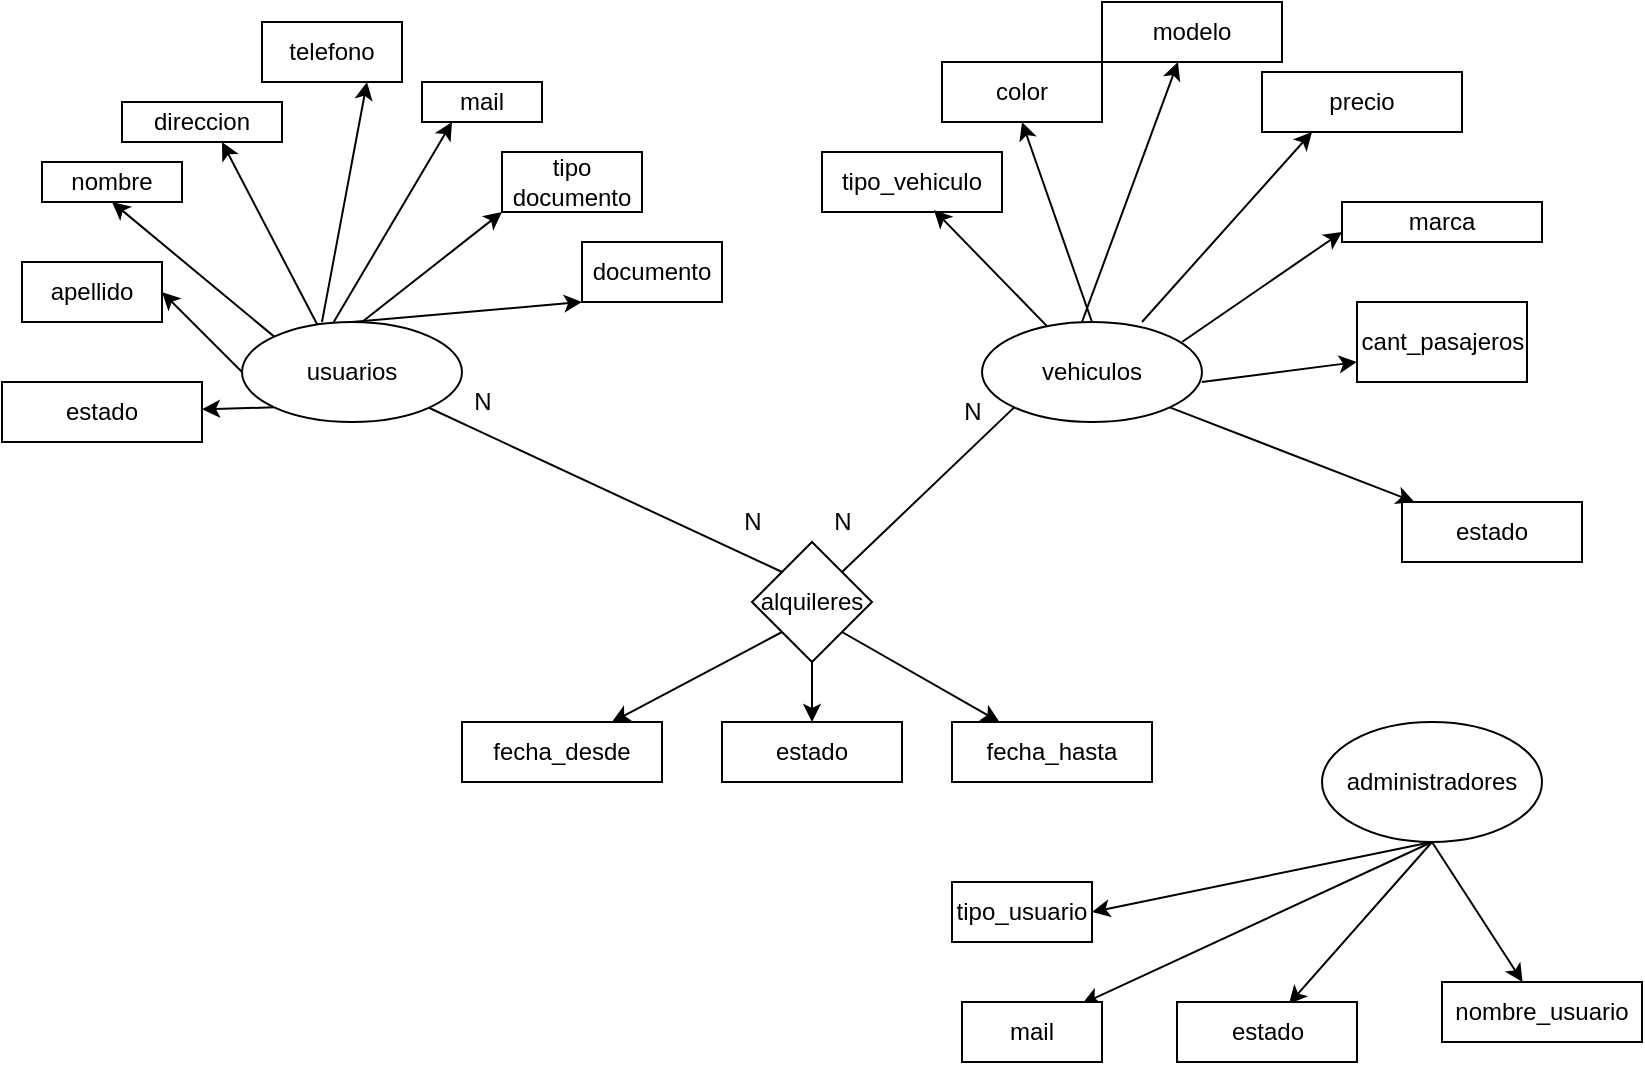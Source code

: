 <mxfile>
    <diagram id="JPYE355bd9n-rST8TX36" name="Página-1">
        <mxGraphModel dx="1072" dy="480" grid="1" gridSize="10" guides="1" tooltips="1" connect="1" arrows="1" fold="1" page="1" pageScale="1" pageWidth="827" pageHeight="1169" math="0" shadow="0">
            <root>
                <mxCell id="0"/>
                <mxCell id="1" parent="0"/>
                <mxCell id="59" style="edgeStyle=none;html=1;exitX=0;exitY=0.5;exitDx=0;exitDy=0;entryX=1;entryY=0.5;entryDx=0;entryDy=0;" parent="1" source="2" target="58" edge="1">
                    <mxGeometry relative="1" as="geometry"/>
                </mxCell>
                <mxCell id="61" style="edgeStyle=none;html=1;exitX=0;exitY=1;exitDx=0;exitDy=0;" parent="1" source="2" target="60" edge="1">
                    <mxGeometry relative="1" as="geometry"/>
                </mxCell>
                <mxCell id="2" value="usuarios" style="ellipse;whiteSpace=wrap;html=1;" parent="1" vertex="1">
                    <mxGeometry x="120" y="160" width="110" height="50" as="geometry"/>
                </mxCell>
                <mxCell id="3" value="documento" style="rounded=0;whiteSpace=wrap;html=1;" parent="1" vertex="1">
                    <mxGeometry x="290" y="120" width="70" height="30" as="geometry"/>
                </mxCell>
                <mxCell id="4" value="tipo documento" style="rounded=0;whiteSpace=wrap;html=1;" parent="1" vertex="1">
                    <mxGeometry x="250" y="75" width="70" height="30" as="geometry"/>
                </mxCell>
                <mxCell id="5" value="mail" style="rounded=0;whiteSpace=wrap;html=1;" parent="1" vertex="1">
                    <mxGeometry x="210" y="40" width="60" height="20" as="geometry"/>
                </mxCell>
                <mxCell id="6" value="telefono" style="rounded=0;whiteSpace=wrap;html=1;" parent="1" vertex="1">
                    <mxGeometry x="130" y="10" width="70" height="30" as="geometry"/>
                </mxCell>
                <mxCell id="7" value="direccion" style="rounded=0;whiteSpace=wrap;html=1;" parent="1" vertex="1">
                    <mxGeometry x="60" y="50" width="80" height="20" as="geometry"/>
                </mxCell>
                <mxCell id="8" value="nombre" style="rounded=0;whiteSpace=wrap;html=1;" parent="1" vertex="1">
                    <mxGeometry x="20" y="80" width="70" height="20" as="geometry"/>
                </mxCell>
                <mxCell id="9" value="" style="endArrow=classic;html=1;exitX=0.5;exitY=0;exitDx=0;exitDy=0;" parent="1" source="2" edge="1">
                    <mxGeometry width="50" height="50" relative="1" as="geometry">
                        <mxPoint x="240" y="200" as="sourcePoint"/>
                        <mxPoint x="290" y="150" as="targetPoint"/>
                        <Array as="points"/>
                    </mxGeometry>
                </mxCell>
                <mxCell id="10" value="" style="endArrow=classic;html=1;" parent="1" edge="1">
                    <mxGeometry width="50" height="50" relative="1" as="geometry">
                        <mxPoint x="180" y="160" as="sourcePoint"/>
                        <mxPoint x="250" y="105" as="targetPoint"/>
                    </mxGeometry>
                </mxCell>
                <mxCell id="11" value="" style="endArrow=classic;html=1;entryX=0.5;entryY=1;entryDx=0;entryDy=0;exitX=0;exitY=0;exitDx=0;exitDy=0;" parent="1" source="2" target="8" edge="1">
                    <mxGeometry width="50" height="50" relative="1" as="geometry">
                        <mxPoint x="490" y="430" as="sourcePoint"/>
                        <mxPoint x="540" y="380" as="targetPoint"/>
                    </mxGeometry>
                </mxCell>
                <mxCell id="12" value="" style="endArrow=classic;html=1;entryX=0.625;entryY=1;entryDx=0;entryDy=0;entryPerimeter=0;exitX=0.342;exitY=0.025;exitDx=0;exitDy=0;exitPerimeter=0;" parent="1" source="2" target="7" edge="1">
                    <mxGeometry width="50" height="50" relative="1" as="geometry">
                        <mxPoint x="40" y="240" as="sourcePoint"/>
                        <mxPoint x="90" y="190" as="targetPoint"/>
                    </mxGeometry>
                </mxCell>
                <mxCell id="13" value="" style="endArrow=classic;html=1;entryX=0.75;entryY=1;entryDx=0;entryDy=0;" parent="1" target="6" edge="1">
                    <mxGeometry width="50" height="50" relative="1" as="geometry">
                        <mxPoint x="160" y="160" as="sourcePoint"/>
                        <mxPoint x="210" y="110" as="targetPoint"/>
                    </mxGeometry>
                </mxCell>
                <mxCell id="14" value="" style="endArrow=classic;html=1;entryX=0.25;entryY=1;entryDx=0;entryDy=0;exitX=0.417;exitY=0;exitDx=0;exitDy=0;exitPerimeter=0;" parent="1" source="2" target="5" edge="1">
                    <mxGeometry width="50" height="50" relative="1" as="geometry">
                        <mxPoint x="180" y="160" as="sourcePoint"/>
                        <mxPoint x="230" y="110" as="targetPoint"/>
                    </mxGeometry>
                </mxCell>
                <mxCell id="63" style="edgeStyle=none;html=1;exitX=1;exitY=1;exitDx=0;exitDy=0;" parent="1" source="15" target="62" edge="1">
                    <mxGeometry relative="1" as="geometry"/>
                </mxCell>
                <mxCell id="15" value="vehiculos" style="ellipse;whiteSpace=wrap;html=1;" parent="1" vertex="1">
                    <mxGeometry x="490" y="160" width="110" height="50" as="geometry"/>
                </mxCell>
                <mxCell id="16" value="tipo_vehiculo" style="rounded=0;whiteSpace=wrap;html=1;" parent="1" vertex="1">
                    <mxGeometry x="410" y="75" width="90" height="30" as="geometry"/>
                </mxCell>
                <mxCell id="17" value="color" style="rounded=0;whiteSpace=wrap;html=1;" parent="1" vertex="1">
                    <mxGeometry x="470" y="30" width="80" height="30" as="geometry"/>
                </mxCell>
                <mxCell id="18" value="marca" style="rounded=0;whiteSpace=wrap;html=1;" parent="1" vertex="1">
                    <mxGeometry x="670" y="100" width="100" height="20" as="geometry"/>
                </mxCell>
                <mxCell id="19" value="cant_pasajeros" style="rounded=0;whiteSpace=wrap;html=1;" parent="1" vertex="1">
                    <mxGeometry x="677.5" y="150" width="85" height="40" as="geometry"/>
                </mxCell>
                <mxCell id="20" value="modelo" style="rounded=0;whiteSpace=wrap;html=1;" parent="1" vertex="1">
                    <mxGeometry x="550" width="90" height="30" as="geometry"/>
                </mxCell>
                <mxCell id="21" value="precio" style="rounded=0;whiteSpace=wrap;html=1;" parent="1" vertex="1">
                    <mxGeometry x="630" y="35" width="100" height="30" as="geometry"/>
                </mxCell>
                <mxCell id="25" value="" style="endArrow=classic;html=1;entryX=0.25;entryY=1;entryDx=0;entryDy=0;" parent="1" target="21" edge="1">
                    <mxGeometry width="50" height="50" relative="1" as="geometry">
                        <mxPoint x="570" y="160" as="sourcePoint"/>
                        <mxPoint x="620" y="110" as="targetPoint"/>
                    </mxGeometry>
                </mxCell>
                <mxCell id="26" value="" style="endArrow=classic;html=1;entryX=0.422;entryY=1;entryDx=0;entryDy=0;entryPerimeter=0;" parent="1" target="20" edge="1">
                    <mxGeometry width="50" height="50" relative="1" as="geometry">
                        <mxPoint x="540" y="160" as="sourcePoint"/>
                        <mxPoint x="590" y="110" as="targetPoint"/>
                    </mxGeometry>
                </mxCell>
                <mxCell id="27" value="" style="endArrow=classic;html=1;entryX=0.5;entryY=1;entryDx=0;entryDy=0;exitX=0.5;exitY=0;exitDx=0;exitDy=0;" parent="1" source="15" target="17" edge="1">
                    <mxGeometry width="50" height="50" relative="1" as="geometry">
                        <mxPoint x="540" y="150" as="sourcePoint"/>
                        <mxPoint x="550" y="120" as="targetPoint"/>
                    </mxGeometry>
                </mxCell>
                <mxCell id="28" value="" style="endArrow=classic;html=1;entryX=0.622;entryY=0.967;entryDx=0;entryDy=0;entryPerimeter=0;" parent="1" source="15" target="16" edge="1">
                    <mxGeometry width="50" height="50" relative="1" as="geometry">
                        <mxPoint x="470" y="210" as="sourcePoint"/>
                        <mxPoint x="520" y="160" as="targetPoint"/>
                    </mxGeometry>
                </mxCell>
                <mxCell id="29" value="" style="endArrow=classic;html=1;entryX=0;entryY=0.75;entryDx=0;entryDy=0;" parent="1" target="18" edge="1">
                    <mxGeometry width="50" height="50" relative="1" as="geometry">
                        <mxPoint x="590" y="170" as="sourcePoint"/>
                        <mxPoint x="640" y="120" as="targetPoint"/>
                    </mxGeometry>
                </mxCell>
                <mxCell id="30" value="" style="endArrow=classic;html=1;entryX=0;entryY=0.75;entryDx=0;entryDy=0;" parent="1" target="19" edge="1">
                    <mxGeometry width="50" height="50" relative="1" as="geometry">
                        <mxPoint x="600" y="190" as="sourcePoint"/>
                        <mxPoint x="650" y="140" as="targetPoint"/>
                    </mxGeometry>
                </mxCell>
                <mxCell id="39" value="estado" style="rounded=0;whiteSpace=wrap;html=1;" parent="1" vertex="1">
                    <mxGeometry x="360" y="360" width="90" height="30" as="geometry"/>
                </mxCell>
                <mxCell id="40" value="fecha_desde" style="rounded=0;whiteSpace=wrap;html=1;" parent="1" vertex="1">
                    <mxGeometry x="230" y="360" width="100" height="30" as="geometry"/>
                </mxCell>
                <mxCell id="48" style="edgeStyle=none;html=1;exitX=0.5;exitY=1;exitDx=0;exitDy=0;entryX=0.857;entryY=0.033;entryDx=0;entryDy=0;entryPerimeter=0;" parent="1" source="41" target="46" edge="1">
                    <mxGeometry relative="1" as="geometry"/>
                </mxCell>
                <mxCell id="49" style="edgeStyle=none;html=1;exitX=0.5;exitY=1;exitDx=0;exitDy=0;entryX=0.622;entryY=0.033;entryDx=0;entryDy=0;entryPerimeter=0;" parent="1" source="41" target="45" edge="1">
                    <mxGeometry relative="1" as="geometry"/>
                </mxCell>
                <mxCell id="50" style="edgeStyle=none;html=1;exitX=0.5;exitY=1;exitDx=0;exitDy=0;" parent="1" source="41" target="44" edge="1">
                    <mxGeometry relative="1" as="geometry"/>
                </mxCell>
                <mxCell id="71" style="edgeStyle=none;html=1;exitX=0.5;exitY=1;exitDx=0;exitDy=0;entryX=1;entryY=0.5;entryDx=0;entryDy=0;" parent="1" source="41" target="70" edge="1">
                    <mxGeometry relative="1" as="geometry"/>
                </mxCell>
                <mxCell id="41" value="administradores" style="ellipse;whiteSpace=wrap;html=1;" parent="1" vertex="1">
                    <mxGeometry x="660" y="360" width="110" height="60" as="geometry"/>
                </mxCell>
                <mxCell id="44" value="nombre_usuario" style="rounded=0;whiteSpace=wrap;html=1;" parent="1" vertex="1">
                    <mxGeometry x="720" y="490" width="100" height="30" as="geometry"/>
                </mxCell>
                <mxCell id="45" value="estado" style="rounded=0;whiteSpace=wrap;html=1;" parent="1" vertex="1">
                    <mxGeometry x="587.5" y="500" width="90" height="30" as="geometry"/>
                </mxCell>
                <mxCell id="46" value="mail" style="rounded=0;whiteSpace=wrap;html=1;" parent="1" vertex="1">
                    <mxGeometry x="480" y="500" width="70" height="30" as="geometry"/>
                </mxCell>
                <mxCell id="93" style="edgeStyle=none;html=1;exitX=0.5;exitY=1;exitDx=0;exitDy=0;entryX=0.5;entryY=0;entryDx=0;entryDy=0;" edge="1" parent="1" source="51" target="39">
                    <mxGeometry relative="1" as="geometry"/>
                </mxCell>
                <mxCell id="96" style="edgeStyle=none;html=1;exitX=0;exitY=1;exitDx=0;exitDy=0;entryX=0.75;entryY=0;entryDx=0;entryDy=0;" edge="1" parent="1" source="51" target="40">
                    <mxGeometry relative="1" as="geometry"/>
                </mxCell>
                <mxCell id="97" style="edgeStyle=none;html=1;exitX=1;exitY=1;exitDx=0;exitDy=0;" edge="1" parent="1" source="51" target="84">
                    <mxGeometry relative="1" as="geometry"/>
                </mxCell>
                <mxCell id="51" value="alquileres" style="rhombus;whiteSpace=wrap;html=1;" parent="1" vertex="1">
                    <mxGeometry x="375" y="270" width="60" height="60" as="geometry"/>
                </mxCell>
                <mxCell id="53" value="" style="endArrow=none;html=1;entryX=0;entryY=1;entryDx=0;entryDy=0;exitX=1;exitY=0;exitDx=0;exitDy=0;" parent="1" source="51" target="15" edge="1">
                    <mxGeometry width="50" height="50" relative="1" as="geometry">
                        <mxPoint x="390" y="420" as="sourcePoint"/>
                        <mxPoint x="440" y="370" as="targetPoint"/>
                    </mxGeometry>
                </mxCell>
                <mxCell id="55" value="N" style="text;html=1;align=center;verticalAlign=middle;resizable=0;points=[];autosize=1;strokeColor=none;fillColor=none;" parent="1" vertex="1">
                    <mxGeometry x="470" y="190" width="30" height="30" as="geometry"/>
                </mxCell>
                <mxCell id="58" value="apellido" style="rounded=0;whiteSpace=wrap;html=1;" parent="1" vertex="1">
                    <mxGeometry x="10" y="130" width="70" height="30" as="geometry"/>
                </mxCell>
                <mxCell id="60" value="estado" style="rounded=0;whiteSpace=wrap;html=1;" parent="1" vertex="1">
                    <mxGeometry y="190" width="100" height="30" as="geometry"/>
                </mxCell>
                <mxCell id="62" value="estado" style="rounded=0;whiteSpace=wrap;html=1;" parent="1" vertex="1">
                    <mxGeometry x="700" y="250" width="90" height="30" as="geometry"/>
                </mxCell>
                <mxCell id="70" value="tipo_usuario" style="rounded=0;whiteSpace=wrap;html=1;" parent="1" vertex="1">
                    <mxGeometry x="475" y="440" width="70" height="30" as="geometry"/>
                </mxCell>
                <mxCell id="73" value="" style="endArrow=none;html=1;exitX=0;exitY=0;exitDx=0;exitDy=0;" edge="1" parent="1" source="51" target="2">
                    <mxGeometry width="50" height="50" relative="1" as="geometry">
                        <mxPoint x="390" y="270" as="sourcePoint"/>
                        <mxPoint x="440" y="220" as="targetPoint"/>
                    </mxGeometry>
                </mxCell>
                <mxCell id="77" value="N" style="text;html=1;align=center;verticalAlign=middle;resizable=0;points=[];autosize=1;strokeColor=none;fillColor=none;" vertex="1" parent="1">
                    <mxGeometry x="225" y="185" width="30" height="30" as="geometry"/>
                </mxCell>
                <mxCell id="84" value="fecha_hasta" style="rounded=0;whiteSpace=wrap;html=1;" vertex="1" parent="1">
                    <mxGeometry x="475" y="360" width="100" height="30" as="geometry"/>
                </mxCell>
                <mxCell id="94" value="N" style="text;html=1;align=center;verticalAlign=middle;resizable=0;points=[];autosize=1;strokeColor=none;fillColor=none;" vertex="1" parent="1">
                    <mxGeometry x="405" y="245" width="30" height="30" as="geometry"/>
                </mxCell>
                <mxCell id="95" value="N" style="text;html=1;align=center;verticalAlign=middle;resizable=0;points=[];autosize=1;strokeColor=none;fillColor=none;" vertex="1" parent="1">
                    <mxGeometry x="360" y="245" width="30" height="30" as="geometry"/>
                </mxCell>
            </root>
        </mxGraphModel>
    </diagram>
</mxfile>
